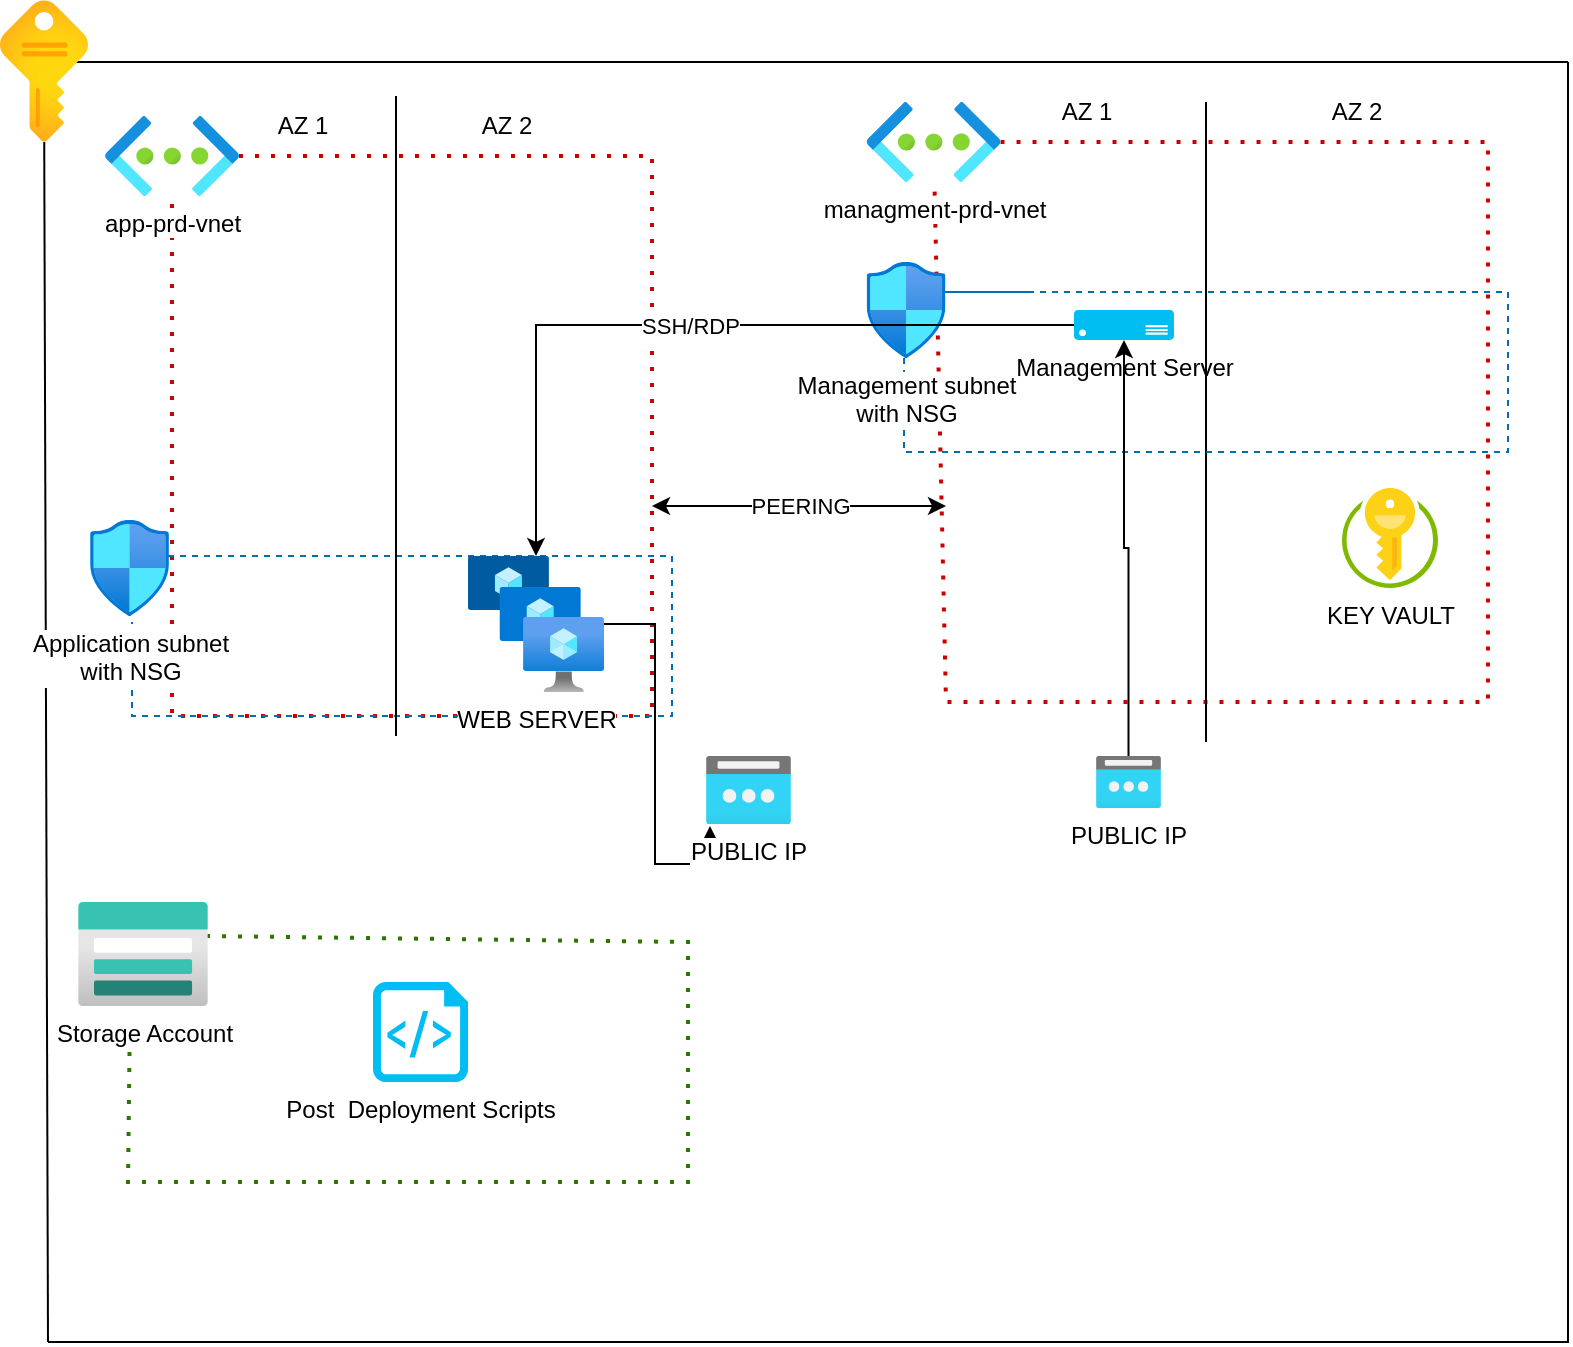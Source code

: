 <mxfile version="21.5.2" type="device">
  <diagram name="Page-1" id="IsCAG9EBEDEz-0Z08IRQ">
    <mxGraphModel dx="1434" dy="802" grid="0" gridSize="10" guides="1" tooltips="1" connect="1" arrows="1" fold="1" page="1" pageScale="1" pageWidth="850" pageHeight="1100" math="0" shadow="0">
      <root>
        <mxCell id="0" />
        <mxCell id="1" parent="0" />
        <mxCell id="BVAmYGAtuPXn5raohfIf-5" value="" style="endArrow=none;html=1;rounded=0;" parent="1" edge="1">
          <mxGeometry width="50" height="50" relative="1" as="geometry">
            <mxPoint x="40" y="680" as="sourcePoint" />
            <mxPoint x="800" y="40" as="targetPoint" />
            <Array as="points">
              <mxPoint x="800" y="680" />
            </Array>
          </mxGeometry>
        </mxCell>
        <mxCell id="BVAmYGAtuPXn5raohfIf-7" value="" style="endArrow=none;html=1;rounded=0;" parent="1" target="BVAmYGAtuPXn5raohfIf-43" edge="1">
          <mxGeometry width="50" height="50" relative="1" as="geometry">
            <mxPoint x="40" y="680" as="sourcePoint" />
            <mxPoint x="40" y="100" as="targetPoint" />
            <Array as="points" />
          </mxGeometry>
        </mxCell>
        <mxCell id="BVAmYGAtuPXn5raohfIf-8" value="" style="endArrow=none;html=1;rounded=0;" parent="1" edge="1">
          <mxGeometry width="50" height="50" relative="1" as="geometry">
            <mxPoint x="50" y="40" as="sourcePoint" />
            <mxPoint x="800" y="40" as="targetPoint" />
          </mxGeometry>
        </mxCell>
        <mxCell id="BVAmYGAtuPXn5raohfIf-10" value="" style="endArrow=none;dashed=1;html=1;dashPattern=1 3;strokeWidth=2;rounded=0;fontColor=#FFFFFF;strokeColor=#CC0000;" parent="1" target="BVAmYGAtuPXn5raohfIf-46" edge="1">
          <mxGeometry width="50" height="50" relative="1" as="geometry">
            <mxPoint x="102" y="337" as="sourcePoint" />
            <mxPoint x="97" y="117" as="targetPoint" />
            <Array as="points" />
          </mxGeometry>
        </mxCell>
        <mxCell id="BVAmYGAtuPXn5raohfIf-16" value="PEERING" style="endArrow=classic;startArrow=classic;html=1;rounded=0;" parent="1" edge="1">
          <mxGeometry width="50" height="50" relative="1" as="geometry">
            <mxPoint x="342" y="262" as="sourcePoint" />
            <mxPoint x="489" y="262" as="targetPoint" />
            <mxPoint as="offset" />
          </mxGeometry>
        </mxCell>
        <mxCell id="BVAmYGAtuPXn5raohfIf-22" value="" style="endArrow=none;dashed=1;html=1;dashPattern=1 3;strokeWidth=2;rounded=0;fillColor=#a20025;strokeColor=#CC0000;" parent="1" source="BVAmYGAtuPXn5raohfIf-47" target="BVAmYGAtuPXn5raohfIf-47" edge="1">
          <mxGeometry width="50" height="50" relative="1" as="geometry">
            <mxPoint x="540" y="80" as="sourcePoint" />
            <mxPoint x="451" y="353" as="targetPoint" />
            <Array as="points">
              <mxPoint x="760" y="80" />
              <mxPoint x="760" y="360" />
              <mxPoint x="489" y="360" />
            </Array>
          </mxGeometry>
        </mxCell>
        <mxCell id="BVAmYGAtuPXn5raohfIf-23" value="" style="endArrow=none;dashed=1;html=1;dashPattern=1 3;strokeWidth=2;rounded=0;fontColor=#FFFFFF;strokeColor=#CC0000;" parent="1" source="BVAmYGAtuPXn5raohfIf-46" edge="1">
          <mxGeometry width="50" height="50" relative="1" as="geometry">
            <mxPoint x="122" y="87" as="sourcePoint" />
            <mxPoint x="102" y="337" as="targetPoint" />
            <Array as="points">
              <mxPoint x="342" y="87" />
              <mxPoint x="342" y="367" />
              <mxPoint x="102" y="367" />
            </Array>
          </mxGeometry>
        </mxCell>
        <mxCell id="BVAmYGAtuPXn5raohfIf-24" value="" style="endArrow=none;dashed=1;html=1;rounded=0;fillColor=#1ba1e2;strokeColor=#006EAF;entryX=0.531;entryY=1.063;entryDx=0;entryDy=0;entryPerimeter=0;exitX=0.987;exitY=0.375;exitDx=0;exitDy=0;exitPerimeter=0;" parent="1" source="BVAmYGAtuPXn5raohfIf-49" target="BVAmYGAtuPXn5raohfIf-49" edge="1">
          <mxGeometry width="50" height="50" relative="1" as="geometry">
            <mxPoint x="140" y="268" as="sourcePoint" />
            <mxPoint x="97" y="337" as="targetPoint" />
            <Array as="points">
              <mxPoint x="172" y="287" />
              <mxPoint x="352" y="287" />
              <mxPoint x="352" y="367" />
              <mxPoint x="82" y="367" />
            </Array>
          </mxGeometry>
        </mxCell>
        <mxCell id="BVAmYGAtuPXn5raohfIf-25" value="" style="endArrow=none;html=1;rounded=0;" parent="1" edge="1">
          <mxGeometry width="50" height="50" relative="1" as="geometry">
            <mxPoint x="214" y="377" as="sourcePoint" />
            <mxPoint x="214" y="57" as="targetPoint" />
          </mxGeometry>
        </mxCell>
        <mxCell id="BVAmYGAtuPXn5raohfIf-27" value="AZ 1" style="text;html=1;align=center;verticalAlign=middle;resizable=0;points=[];autosize=1;strokeColor=none;fillColor=none;" parent="1" vertex="1">
          <mxGeometry x="142" y="57" width="50" height="30" as="geometry" />
        </mxCell>
        <mxCell id="BVAmYGAtuPXn5raohfIf-28" value="AZ 2" style="text;html=1;align=center;verticalAlign=middle;resizable=0;points=[];autosize=1;strokeColor=none;fillColor=none;" parent="1" vertex="1">
          <mxGeometry x="244" y="57" width="50" height="30" as="geometry" />
        </mxCell>
        <mxCell id="BVAmYGAtuPXn5raohfIf-29" value="" style="endArrow=none;html=1;rounded=0;" parent="1" edge="1">
          <mxGeometry width="50" height="50" relative="1" as="geometry">
            <mxPoint x="619" y="380" as="sourcePoint" />
            <mxPoint x="619" y="60" as="targetPoint" />
          </mxGeometry>
        </mxCell>
        <mxCell id="BVAmYGAtuPXn5raohfIf-30" value="AZ 1" style="text;html=1;align=center;verticalAlign=middle;resizable=0;points=[];autosize=1;strokeColor=none;fillColor=none;" parent="1" vertex="1">
          <mxGeometry x="534" y="50" width="50" height="30" as="geometry" />
        </mxCell>
        <mxCell id="BVAmYGAtuPXn5raohfIf-31" value="AZ 2" style="text;html=1;align=center;verticalAlign=middle;resizable=0;points=[];autosize=1;strokeColor=none;fillColor=none;" parent="1" vertex="1">
          <mxGeometry x="669" y="50" width="50" height="30" as="geometry" />
        </mxCell>
        <mxCell id="BVAmYGAtuPXn5raohfIf-32" value="" style="endArrow=none;dashed=1;html=1;rounded=0;fillColor=#1ba1e2;strokeColor=#006EAF;entryX=0.475;entryY=0.958;entryDx=0;entryDy=0;entryPerimeter=0;" parent="1" target="BVAmYGAtuPXn5raohfIf-50" edge="1">
          <mxGeometry width="50" height="50" relative="1" as="geometry">
            <mxPoint x="530" y="155" as="sourcePoint" />
            <mxPoint x="460" y="190" as="targetPoint" />
            <Array as="points">
              <mxPoint x="473" y="155" />
              <mxPoint x="530" y="155" />
              <mxPoint x="770" y="155" />
              <mxPoint x="770" y="235" />
              <mxPoint x="468" y="235" />
            </Array>
          </mxGeometry>
        </mxCell>
        <mxCell id="BVAmYGAtuPXn5raohfIf-39" value="" style="endArrow=none;dashed=1;html=1;dashPattern=1 3;strokeWidth=2;rounded=0;fillColor=#60a917;strokeColor=#2D7600;exitX=0.985;exitY=0.327;exitDx=0;exitDy=0;exitPerimeter=0;entryX=0.4;entryY=1.038;entryDx=0;entryDy=0;entryPerimeter=0;" parent="1" source="BVAmYGAtuPXn5raohfIf-57" target="BVAmYGAtuPXn5raohfIf-57" edge="1">
          <mxGeometry width="50" height="50" relative="1" as="geometry">
            <mxPoint x="140" y="478" as="sourcePoint" />
            <mxPoint x="80" y="550" as="targetPoint" />
            <Array as="points">
              <mxPoint x="360" y="480" />
              <mxPoint x="360" y="600" />
              <mxPoint x="80" y="600" />
            </Array>
          </mxGeometry>
        </mxCell>
        <mxCell id="BVAmYGAtuPXn5raohfIf-41" value="KEY VAULT" style="image;sketch=0;aspect=fixed;html=1;points=[];align=center;fontSize=12;image=img/lib/mscae/Key_Vaults.svg;" parent="1" vertex="1">
          <mxGeometry x="687" y="253" width="48" height="50" as="geometry" />
        </mxCell>
        <mxCell id="BVAmYGAtuPXn5raohfIf-43" value="" style="image;aspect=fixed;html=1;points=[];align=center;fontSize=12;image=img/lib/azure2/general/Subscriptions.svg;" parent="1" vertex="1">
          <mxGeometry x="16" y="9" width="44" height="71" as="geometry" />
        </mxCell>
        <mxCell id="BVAmYGAtuPXn5raohfIf-46" value="app-prd-vnet" style="image;aspect=fixed;html=1;points=[];align=center;fontSize=12;image=img/lib/azure2/networking/Virtual_Networks.svg;" parent="1" vertex="1">
          <mxGeometry x="68.5" y="67" width="67" height="40" as="geometry" />
        </mxCell>
        <mxCell id="BVAmYGAtuPXn5raohfIf-47" value="managment-prd-vnet" style="image;aspect=fixed;html=1;points=[];align=center;fontSize=12;image=img/lib/azure2/networking/Virtual_Networks.svg;" parent="1" vertex="1">
          <mxGeometry x="449.26" y="60" width="67" height="40" as="geometry" />
        </mxCell>
        <mxCell id="BVAmYGAtuPXn5raohfIf-49" value="Application subnet &lt;br&gt;with NSG" style="image;aspect=fixed;html=1;points=[];align=center;fontSize=12;image=img/lib/azure2/networking/Network_Security_Groups.svg;" parent="1" vertex="1">
          <mxGeometry x="61.0" y="269" width="39.53" height="48" as="geometry" />
        </mxCell>
        <mxCell id="BVAmYGAtuPXn5raohfIf-50" value="Management subnet &lt;br&gt;with NSG" style="image;aspect=fixed;html=1;points=[];align=center;fontSize=12;image=img/lib/azure2/networking/Network_Security_Groups.svg;" parent="1" vertex="1">
          <mxGeometry x="449.26" y="140" width="39.53" height="48" as="geometry" />
        </mxCell>
        <mxCell id="C4OJF3tuIt1XAKAp8LSV-15" value="SSH/RDP" style="edgeStyle=orthogonalEdgeStyle;rounded=0;orthogonalLoop=1;jettySize=auto;html=1;" parent="1" source="BVAmYGAtuPXn5raohfIf-53" target="C4OJF3tuIt1XAKAp8LSV-5" edge="1">
          <mxGeometry relative="1" as="geometry" />
        </mxCell>
        <mxCell id="BVAmYGAtuPXn5raohfIf-53" value="Management Server" style="verticalLabelPosition=bottom;html=1;verticalAlign=top;align=center;strokeColor=none;fillColor=#00BEF2;shape=mxgraph.azure.server;" parent="1" vertex="1">
          <mxGeometry x="553" y="164" width="50" height="15" as="geometry" />
        </mxCell>
        <mxCell id="BVAmYGAtuPXn5raohfIf-57" value="Storage Account" style="image;aspect=fixed;html=1;points=[];align=center;fontSize=12;image=img/lib/azure2/storage/Storage_Accounts.svg;" parent="1" vertex="1">
          <mxGeometry x="55" y="460" width="65" height="52" as="geometry" />
        </mxCell>
        <mxCell id="BVAmYGAtuPXn5raohfIf-58" value="Post&amp;nbsp; Deployment Scripts" style="verticalLabelPosition=bottom;html=1;verticalAlign=top;align=center;strokeColor=none;fillColor=#00BEF2;shape=mxgraph.azure.script_file;pointerEvents=1;" parent="1" vertex="1">
          <mxGeometry x="202.5" y="500" width="47.5" height="50" as="geometry" />
        </mxCell>
        <mxCell id="jS0z5Q6nRyNLetdAGZoa-2" style="edgeStyle=orthogonalEdgeStyle;rounded=0;orthogonalLoop=1;jettySize=auto;html=1;entryX=0.047;entryY=1.029;entryDx=0;entryDy=0;entryPerimeter=0;" edge="1" parent="1" source="C4OJF3tuIt1XAKAp8LSV-5" target="jS0z5Q6nRyNLetdAGZoa-1">
          <mxGeometry relative="1" as="geometry" />
        </mxCell>
        <mxCell id="C4OJF3tuIt1XAKAp8LSV-5" value="WEB SERVER" style="image;aspect=fixed;html=1;points=[];align=center;fontSize=12;image=img/lib/azure2/compute/VM_Scale_Sets.svg;" parent="1" vertex="1">
          <mxGeometry x="250" y="287" width="68" height="68" as="geometry" />
        </mxCell>
        <mxCell id="C4OJF3tuIt1XAKAp8LSV-12" style="edgeStyle=orthogonalEdgeStyle;rounded=0;orthogonalLoop=1;jettySize=auto;html=1;" parent="1" source="C4OJF3tuIt1XAKAp8LSV-6" target="BVAmYGAtuPXn5raohfIf-53" edge="1">
          <mxGeometry relative="1" as="geometry" />
        </mxCell>
        <mxCell id="C4OJF3tuIt1XAKAp8LSV-6" value="PUBLIC IP" style="image;aspect=fixed;html=1;points=[];align=center;fontSize=12;image=img/lib/azure2/networking/Public_IP_Addresses.svg;" parent="1" vertex="1">
          <mxGeometry x="564" y="387" width="32.5" height="26" as="geometry" />
        </mxCell>
        <mxCell id="jS0z5Q6nRyNLetdAGZoa-1" value="PUBLIC IP" style="image;aspect=fixed;html=1;points=[];align=center;fontSize=12;image=img/lib/azure2/networking/Public_IP_Addresses.svg;" vertex="1" parent="1">
          <mxGeometry x="369" y="387" width="42.5" height="34" as="geometry" />
        </mxCell>
      </root>
    </mxGraphModel>
  </diagram>
</mxfile>
